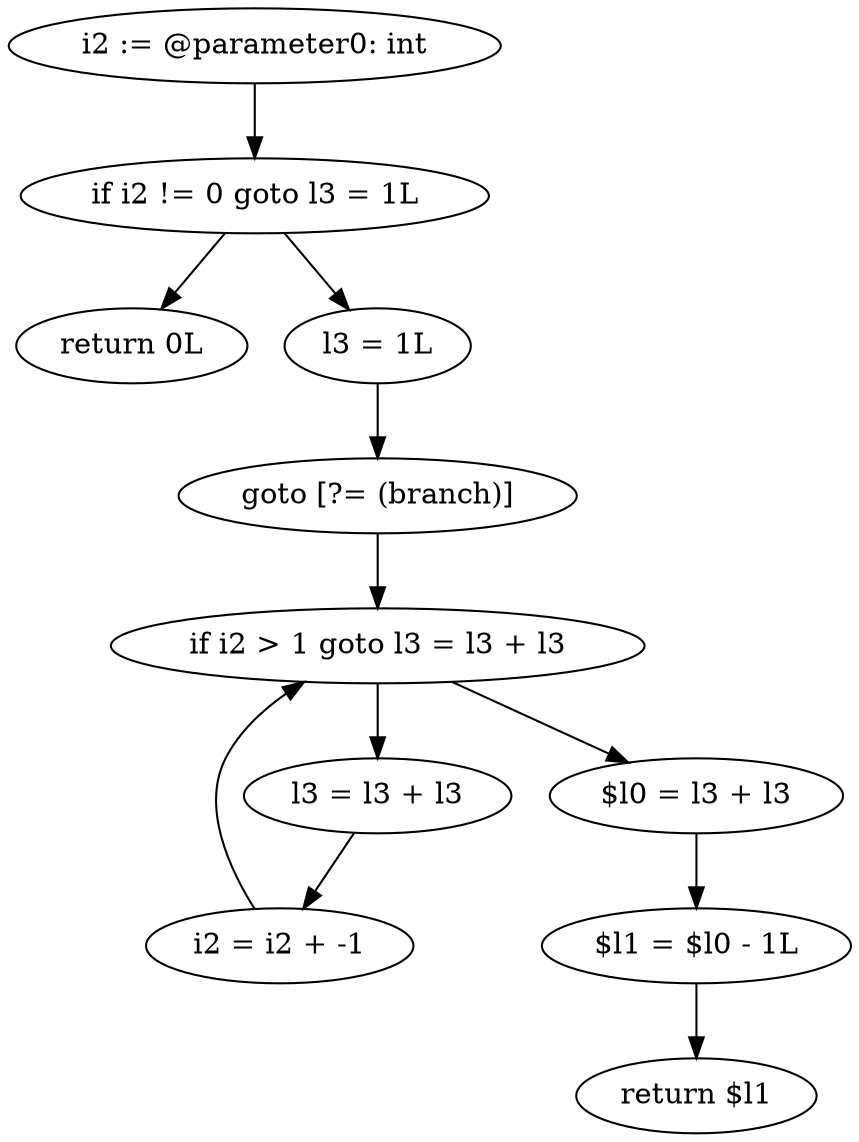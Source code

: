 digraph "unitGraph" {
    "i2 := @parameter0: int"
    "if i2 != 0 goto l3 = 1L"
    "return 0L"
    "l3 = 1L"
    "goto [?= (branch)]"
    "l3 = l3 + l3"
    "i2 = i2 + -1"
    "if i2 > 1 goto l3 = l3 + l3"
    "$l0 = l3 + l3"
    "$l1 = $l0 - 1L"
    "return $l1"
    "i2 := @parameter0: int"->"if i2 != 0 goto l3 = 1L";
    "if i2 != 0 goto l3 = 1L"->"return 0L";
    "if i2 != 0 goto l3 = 1L"->"l3 = 1L";
    "l3 = 1L"->"goto [?= (branch)]";
    "goto [?= (branch)]"->"if i2 > 1 goto l3 = l3 + l3";
    "l3 = l3 + l3"->"i2 = i2 + -1";
    "i2 = i2 + -1"->"if i2 > 1 goto l3 = l3 + l3";
    "if i2 > 1 goto l3 = l3 + l3"->"$l0 = l3 + l3";
    "if i2 > 1 goto l3 = l3 + l3"->"l3 = l3 + l3";
    "$l0 = l3 + l3"->"$l1 = $l0 - 1L";
    "$l1 = $l0 - 1L"->"return $l1";
}
